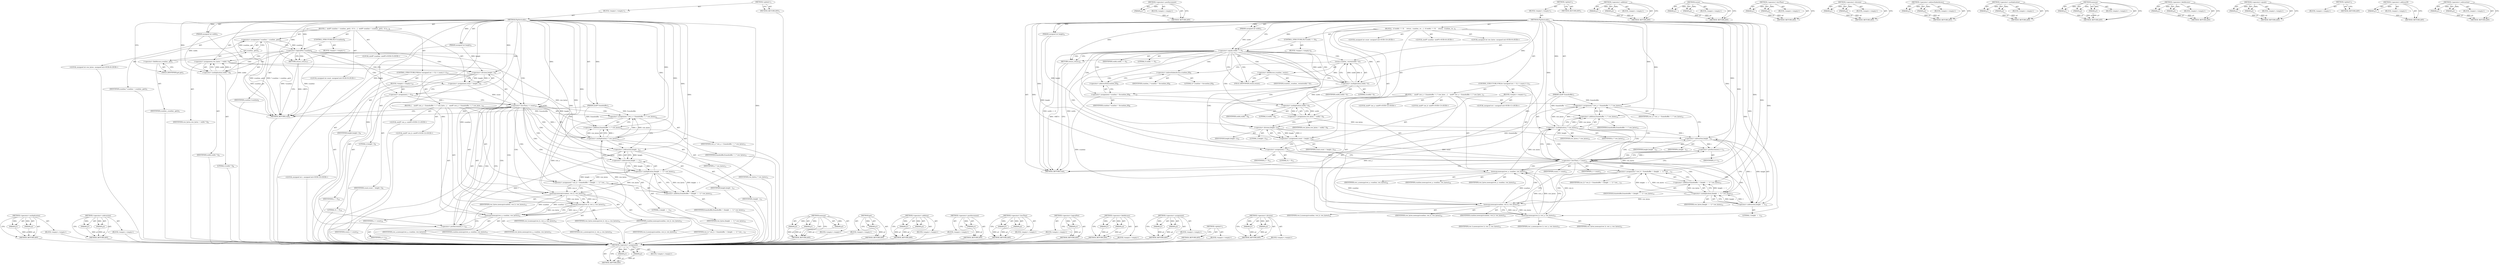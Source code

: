 digraph "&lt;operator&gt;.subtraction" {
vulnerable_120 [label=<(METHOD,&lt;operator&gt;.multiplication)>];
vulnerable_121 [label=<(PARAM,p1)>];
vulnerable_122 [label=<(PARAM,p2)>];
vulnerable_123 [label=<(BLOCK,&lt;empty&gt;,&lt;empty&gt;)>];
vulnerable_124 [label=<(METHOD_RETURN,ANY)>];
vulnerable_144 [label=<(METHOD,&lt;operator&gt;.subtraction)>];
vulnerable_145 [label=<(PARAM,p1)>];
vulnerable_146 [label=<(PARAM,p2)>];
vulnerable_147 [label=<(BLOCK,&lt;empty&gt;,&lt;empty&gt;)>];
vulnerable_148 [label=<(METHOD_RETURN,ANY)>];
vulnerable_6 [label=<(METHOD,&lt;global&gt;)<SUB>1</SUB>>];
vulnerable_7 [label=<(BLOCK,&lt;empty&gt;,&lt;empty&gt;)<SUB>1</SUB>>];
vulnerable_8 [label=<(METHOD,FlipVertically)<SUB>1</SUB>>];
vulnerable_9 [label=<(PARAM,uint8* framebuffer)<SUB>2</SUB>>];
vulnerable_10 [label=<(PARAM,unsigned int width)<SUB>3</SUB>>];
vulnerable_11 [label=<(PARAM,unsigned int height)<SUB>4</SUB>>];
vulnerable_12 [label=<(BLOCK,{
  uint8* scanline = scanline_.get();
  if (!s...,{
  uint8* scanline = scanline_.get();
  if (!s...)<SUB>4</SUB>>];
vulnerable_13 [label="<(LOCAL,uint8* scanline: uint8*)<SUB>5</SUB>>"];
vulnerable_14 [label=<(&lt;operator&gt;.assignment,* scanline = scanline_.get())<SUB>5</SUB>>];
vulnerable_15 [label=<(IDENTIFIER,scanline,* scanline = scanline_.get())<SUB>5</SUB>>];
vulnerable_16 [label=<(get,scanline_.get())<SUB>5</SUB>>];
vulnerable_17 [label=<(&lt;operator&gt;.fieldAccess,scanline_.get)<SUB>5</SUB>>];
vulnerable_18 [label=<(IDENTIFIER,scanline_,scanline_.get())<SUB>5</SUB>>];
vulnerable_19 [label=<(FIELD_IDENTIFIER,get,get)<SUB>5</SUB>>];
vulnerable_20 [label=<(CONTROL_STRUCTURE,IF,if (!scanline))<SUB>6</SUB>>];
vulnerable_21 [label=<(&lt;operator&gt;.logicalNot,!scanline)<SUB>6</SUB>>];
vulnerable_22 [label=<(IDENTIFIER,scanline,!scanline)<SUB>6</SUB>>];
vulnerable_23 [label=<(BLOCK,&lt;empty&gt;,&lt;empty&gt;)<SUB>7</SUB>>];
vulnerable_24 [label=<(RETURN,return;,return;)<SUB>7</SUB>>];
vulnerable_25 [label="<(LOCAL,unsigned int row_bytes: unsigned int)<SUB>8</SUB>>"];
vulnerable_26 [label=<(&lt;operator&gt;.assignment,row_bytes = width * 4)<SUB>8</SUB>>];
vulnerable_27 [label=<(IDENTIFIER,row_bytes,row_bytes = width * 4)<SUB>8</SUB>>];
vulnerable_28 [label=<(&lt;operator&gt;.multiplication,width * 4)<SUB>8</SUB>>];
vulnerable_29 [label=<(IDENTIFIER,width,width * 4)<SUB>8</SUB>>];
vulnerable_30 [label=<(LITERAL,4,width * 4)<SUB>8</SUB>>];
vulnerable_31 [label="<(LOCAL,unsigned int count: unsigned int)<SUB>9</SUB>>"];
vulnerable_32 [label=<(&lt;operator&gt;.assignment,count = height / 2)<SUB>9</SUB>>];
vulnerable_33 [label=<(IDENTIFIER,count,count = height / 2)<SUB>9</SUB>>];
vulnerable_34 [label=<(&lt;operator&gt;.division,height / 2)<SUB>9</SUB>>];
vulnerable_35 [label=<(IDENTIFIER,height,height / 2)<SUB>9</SUB>>];
vulnerable_36 [label=<(LITERAL,2,height / 2)<SUB>9</SUB>>];
vulnerable_37 [label=<(CONTROL_STRUCTURE,FOR,for (unsigned int i = 0;i &lt; count;i++))<SUB>10</SUB>>];
vulnerable_38 [label=<(BLOCK,&lt;empty&gt;,&lt;empty&gt;)<SUB>10</SUB>>];
vulnerable_39 [label="<(LOCAL,unsigned int i: unsigned int)<SUB>10</SUB>>"];
vulnerable_40 [label=<(&lt;operator&gt;.assignment,i = 0)<SUB>10</SUB>>];
vulnerable_41 [label=<(IDENTIFIER,i,i = 0)<SUB>10</SUB>>];
vulnerable_42 [label=<(LITERAL,0,i = 0)<SUB>10</SUB>>];
vulnerable_43 [label=<(&lt;operator&gt;.lessThan,i &lt; count)<SUB>10</SUB>>];
vulnerable_44 [label=<(IDENTIFIER,i,i &lt; count)<SUB>10</SUB>>];
vulnerable_45 [label=<(IDENTIFIER,count,i &lt; count)<SUB>10</SUB>>];
vulnerable_46 [label=<(&lt;operator&gt;.postIncrement,i++)<SUB>10</SUB>>];
vulnerable_47 [label=<(IDENTIFIER,i,i++)<SUB>10</SUB>>];
vulnerable_48 [label=<(BLOCK,{
    uint8* row_a = framebuffer + i * row_byte...,{
    uint8* row_a = framebuffer + i * row_byte...)<SUB>10</SUB>>];
vulnerable_49 [label="<(LOCAL,uint8* row_a: uint8*)<SUB>11</SUB>>"];
vulnerable_50 [label=<(&lt;operator&gt;.assignment,* row_a = framebuffer + i * row_bytes)<SUB>11</SUB>>];
vulnerable_51 [label=<(IDENTIFIER,row_a,* row_a = framebuffer + i * row_bytes)<SUB>11</SUB>>];
vulnerable_52 [label=<(&lt;operator&gt;.addition,framebuffer + i * row_bytes)<SUB>11</SUB>>];
vulnerable_53 [label=<(IDENTIFIER,framebuffer,framebuffer + i * row_bytes)<SUB>11</SUB>>];
vulnerable_54 [label=<(&lt;operator&gt;.multiplication,i * row_bytes)<SUB>11</SUB>>];
vulnerable_55 [label=<(IDENTIFIER,i,i * row_bytes)<SUB>11</SUB>>];
vulnerable_56 [label=<(IDENTIFIER,row_bytes,i * row_bytes)<SUB>11</SUB>>];
vulnerable_57 [label="<(LOCAL,uint8* row_b: uint8*)<SUB>12</SUB>>"];
vulnerable_58 [label=<(&lt;operator&gt;.assignment,* row_b = framebuffer + (height - i - 1) * row_...)<SUB>12</SUB>>];
vulnerable_59 [label=<(IDENTIFIER,row_b,* row_b = framebuffer + (height - i - 1) * row_...)<SUB>12</SUB>>];
vulnerable_60 [label=<(&lt;operator&gt;.addition,framebuffer + (height - i - 1) * row_bytes)<SUB>12</SUB>>];
vulnerable_61 [label=<(IDENTIFIER,framebuffer,framebuffer + (height - i - 1) * row_bytes)<SUB>12</SUB>>];
vulnerable_62 [label=<(&lt;operator&gt;.multiplication,(height - i - 1) * row_bytes)<SUB>12</SUB>>];
vulnerable_63 [label=<(&lt;operator&gt;.subtraction,height - i - 1)<SUB>12</SUB>>];
vulnerable_64 [label=<(&lt;operator&gt;.subtraction,height - i)<SUB>12</SUB>>];
vulnerable_65 [label=<(IDENTIFIER,height,height - i)<SUB>12</SUB>>];
vulnerable_66 [label=<(IDENTIFIER,i,height - i)<SUB>12</SUB>>];
vulnerable_67 [label=<(LITERAL,1,height - i - 1)<SUB>12</SUB>>];
vulnerable_68 [label=<(IDENTIFIER,row_bytes,(height - i - 1) * row_bytes)<SUB>12</SUB>>];
vulnerable_69 [label=<(memcpy,memcpy(scanline, row_b, row_bytes))<SUB>13</SUB>>];
vulnerable_70 [label=<(IDENTIFIER,scanline,memcpy(scanline, row_b, row_bytes))<SUB>13</SUB>>];
vulnerable_71 [label=<(IDENTIFIER,row_b,memcpy(scanline, row_b, row_bytes))<SUB>13</SUB>>];
vulnerable_72 [label=<(IDENTIFIER,row_bytes,memcpy(scanline, row_b, row_bytes))<SUB>13</SUB>>];
vulnerable_73 [label=<(memcpy,memcpy(row_b, row_a, row_bytes))<SUB>14</SUB>>];
vulnerable_74 [label=<(IDENTIFIER,row_b,memcpy(row_b, row_a, row_bytes))<SUB>14</SUB>>];
vulnerable_75 [label=<(IDENTIFIER,row_a,memcpy(row_b, row_a, row_bytes))<SUB>14</SUB>>];
vulnerable_76 [label=<(IDENTIFIER,row_bytes,memcpy(row_b, row_a, row_bytes))<SUB>14</SUB>>];
vulnerable_77 [label=<(memcpy,memcpy(row_a, scanline, row_bytes))<SUB>15</SUB>>];
vulnerable_78 [label=<(IDENTIFIER,row_a,memcpy(row_a, scanline, row_bytes))<SUB>15</SUB>>];
vulnerable_79 [label=<(IDENTIFIER,scanline,memcpy(row_a, scanline, row_bytes))<SUB>15</SUB>>];
vulnerable_80 [label=<(IDENTIFIER,row_bytes,memcpy(row_a, scanline, row_bytes))<SUB>15</SUB>>];
vulnerable_81 [label=<(METHOD_RETURN,void)<SUB>1</SUB>>];
vulnerable_83 [label=<(METHOD_RETURN,ANY)<SUB>1</SUB>>];
vulnerable_149 [label=<(METHOD,memcpy)>];
vulnerable_150 [label=<(PARAM,p1)>];
vulnerable_151 [label=<(PARAM,p2)>];
vulnerable_152 [label=<(PARAM,p3)>];
vulnerable_153 [label=<(BLOCK,&lt;empty&gt;,&lt;empty&gt;)>];
vulnerable_154 [label=<(METHOD_RETURN,ANY)>];
vulnerable_107 [label=<(METHOD,get)>];
vulnerable_108 [label=<(PARAM,p1)>];
vulnerable_109 [label=<(BLOCK,&lt;empty&gt;,&lt;empty&gt;)>];
vulnerable_110 [label=<(METHOD_RETURN,ANY)>];
vulnerable_139 [label=<(METHOD,&lt;operator&gt;.addition)>];
vulnerable_140 [label=<(PARAM,p1)>];
vulnerable_141 [label=<(PARAM,p2)>];
vulnerable_142 [label=<(BLOCK,&lt;empty&gt;,&lt;empty&gt;)>];
vulnerable_143 [label=<(METHOD_RETURN,ANY)>];
vulnerable_135 [label=<(METHOD,&lt;operator&gt;.postIncrement)>];
vulnerable_136 [label=<(PARAM,p1)>];
vulnerable_137 [label=<(BLOCK,&lt;empty&gt;,&lt;empty&gt;)>];
vulnerable_138 [label=<(METHOD_RETURN,ANY)>];
vulnerable_130 [label=<(METHOD,&lt;operator&gt;.lessThan)>];
vulnerable_131 [label=<(PARAM,p1)>];
vulnerable_132 [label=<(PARAM,p2)>];
vulnerable_133 [label=<(BLOCK,&lt;empty&gt;,&lt;empty&gt;)>];
vulnerable_134 [label=<(METHOD_RETURN,ANY)>];
vulnerable_116 [label=<(METHOD,&lt;operator&gt;.logicalNot)>];
vulnerable_117 [label=<(PARAM,p1)>];
vulnerable_118 [label=<(BLOCK,&lt;empty&gt;,&lt;empty&gt;)>];
vulnerable_119 [label=<(METHOD_RETURN,ANY)>];
vulnerable_111 [label=<(METHOD,&lt;operator&gt;.fieldAccess)>];
vulnerable_112 [label=<(PARAM,p1)>];
vulnerable_113 [label=<(PARAM,p2)>];
vulnerable_114 [label=<(BLOCK,&lt;empty&gt;,&lt;empty&gt;)>];
vulnerable_115 [label=<(METHOD_RETURN,ANY)>];
vulnerable_102 [label=<(METHOD,&lt;operator&gt;.assignment)>];
vulnerable_103 [label=<(PARAM,p1)>];
vulnerable_104 [label=<(PARAM,p2)>];
vulnerable_105 [label=<(BLOCK,&lt;empty&gt;,&lt;empty&gt;)>];
vulnerable_106 [label=<(METHOD_RETURN,ANY)>];
vulnerable_96 [label=<(METHOD,&lt;global&gt;)<SUB>1</SUB>>];
vulnerable_97 [label=<(BLOCK,&lt;empty&gt;,&lt;empty&gt;)>];
vulnerable_98 [label=<(METHOD_RETURN,ANY)>];
vulnerable_125 [label=<(METHOD,&lt;operator&gt;.division)>];
vulnerable_126 [label=<(PARAM,p1)>];
vulnerable_127 [label=<(PARAM,p2)>];
vulnerable_128 [label=<(BLOCK,&lt;empty&gt;,&lt;empty&gt;)>];
vulnerable_129 [label=<(METHOD_RETURN,ANY)>];
fixed_130 [label=<(METHOD,&lt;operator&gt;.assignment)>];
fixed_131 [label=<(PARAM,p1)>];
fixed_132 [label=<(PARAM,p2)>];
fixed_133 [label=<(BLOCK,&lt;empty&gt;,&lt;empty&gt;)>];
fixed_134 [label=<(METHOD_RETURN,ANY)>];
fixed_154 [label=<(METHOD,&lt;operator&gt;.postIncrement)>];
fixed_155 [label=<(PARAM,p1)>];
fixed_156 [label=<(BLOCK,&lt;empty&gt;,&lt;empty&gt;)>];
fixed_157 [label=<(METHOD_RETURN,ANY)>];
fixed_6 [label=<(METHOD,&lt;global&gt;)<SUB>1</SUB>>];
fixed_7 [label=<(BLOCK,&lt;empty&gt;,&lt;empty&gt;)<SUB>1</SUB>>];
fixed_8 [label=<(METHOD,FlipVertically)<SUB>1</SUB>>];
fixed_9 [label=<(PARAM,uint8* framebuffer)<SUB>2</SUB>>];
fixed_10 [label=<(PARAM,unsigned int width)<SUB>3</SUB>>];
fixed_11 [label=<(PARAM,unsigned int height)<SUB>4</SUB>>];
fixed_12 [label=<(BLOCK,{
  if (width == 0)
     return;
  scanline_.re...,{
  if (width == 0)
     return;
  scanline_.re...)<SUB>4</SUB>>];
fixed_13 [label=<(CONTROL_STRUCTURE,IF,if (width == 0))<SUB>5</SUB>>];
fixed_14 [label=<(&lt;operator&gt;.equals,width == 0)<SUB>5</SUB>>];
fixed_15 [label=<(IDENTIFIER,width,width == 0)<SUB>5</SUB>>];
fixed_16 [label=<(LITERAL,0,width == 0)<SUB>5</SUB>>];
fixed_17 [label=<(BLOCK,&lt;empty&gt;,&lt;empty&gt;)<SUB>6</SUB>>];
fixed_18 [label=<(RETURN,return;,return;)<SUB>6</SUB>>];
fixed_19 [label=<(resize,scanline_.resize(width * 4))<SUB>7</SUB>>];
fixed_20 [label=<(&lt;operator&gt;.fieldAccess,scanline_.resize)<SUB>7</SUB>>];
fixed_21 [label=<(IDENTIFIER,scanline_,scanline_.resize(width * 4))<SUB>7</SUB>>];
fixed_22 [label=<(FIELD_IDENTIFIER,resize,resize)<SUB>7</SUB>>];
fixed_23 [label=<(&lt;operator&gt;.multiplication,width * 4)<SUB>7</SUB>>];
fixed_24 [label=<(IDENTIFIER,width,width * 4)<SUB>7</SUB>>];
fixed_25 [label=<(LITERAL,4,width * 4)<SUB>7</SUB>>];
fixed_26 [label="<(LOCAL,uint8* scanline: uint8*)<SUB>8</SUB>>"];
fixed_27 [label=<(&lt;operator&gt;.assignment,* scanline = &amp;scanline_[0])<SUB>8</SUB>>];
fixed_28 [label=<(IDENTIFIER,scanline,* scanline = &amp;scanline_[0])<SUB>8</SUB>>];
fixed_29 [label=<(&lt;operator&gt;.addressOf,&amp;scanline_[0])<SUB>8</SUB>>];
fixed_30 [label=<(&lt;operator&gt;.indirectIndexAccess,scanline_[0])<SUB>8</SUB>>];
fixed_31 [label=<(IDENTIFIER,scanline_,* scanline = &amp;scanline_[0])<SUB>8</SUB>>];
fixed_32 [label=<(LITERAL,0,* scanline = &amp;scanline_[0])<SUB>8</SUB>>];
fixed_33 [label="<(LOCAL,unsigned int row_bytes: unsigned int)<SUB>9</SUB>>"];
fixed_34 [label=<(&lt;operator&gt;.assignment,row_bytes = width * 4)<SUB>9</SUB>>];
fixed_35 [label=<(IDENTIFIER,row_bytes,row_bytes = width * 4)<SUB>9</SUB>>];
fixed_36 [label=<(&lt;operator&gt;.multiplication,width * 4)<SUB>9</SUB>>];
fixed_37 [label=<(IDENTIFIER,width,width * 4)<SUB>9</SUB>>];
fixed_38 [label=<(LITERAL,4,width * 4)<SUB>9</SUB>>];
fixed_39 [label="<(LOCAL,unsigned int count: unsigned int)<SUB>10</SUB>>"];
fixed_40 [label=<(&lt;operator&gt;.assignment,count = height / 2)<SUB>10</SUB>>];
fixed_41 [label=<(IDENTIFIER,count,count = height / 2)<SUB>10</SUB>>];
fixed_42 [label=<(&lt;operator&gt;.division,height / 2)<SUB>10</SUB>>];
fixed_43 [label=<(IDENTIFIER,height,height / 2)<SUB>10</SUB>>];
fixed_44 [label=<(LITERAL,2,height / 2)<SUB>10</SUB>>];
fixed_45 [label=<(CONTROL_STRUCTURE,FOR,for (unsigned int i = 0;i &lt; count;i++))<SUB>11</SUB>>];
fixed_46 [label=<(BLOCK,&lt;empty&gt;,&lt;empty&gt;)<SUB>11</SUB>>];
fixed_47 [label="<(LOCAL,unsigned int i: unsigned int)<SUB>11</SUB>>"];
fixed_48 [label=<(&lt;operator&gt;.assignment,i = 0)<SUB>11</SUB>>];
fixed_49 [label=<(IDENTIFIER,i,i = 0)<SUB>11</SUB>>];
fixed_50 [label=<(LITERAL,0,i = 0)<SUB>11</SUB>>];
fixed_51 [label=<(&lt;operator&gt;.lessThan,i &lt; count)<SUB>11</SUB>>];
fixed_52 [label=<(IDENTIFIER,i,i &lt; count)<SUB>11</SUB>>];
fixed_53 [label=<(IDENTIFIER,count,i &lt; count)<SUB>11</SUB>>];
fixed_54 [label=<(&lt;operator&gt;.postIncrement,i++)<SUB>11</SUB>>];
fixed_55 [label=<(IDENTIFIER,i,i++)<SUB>11</SUB>>];
fixed_56 [label=<(BLOCK,{
    uint8* row_a = framebuffer + i * row_byte...,{
    uint8* row_a = framebuffer + i * row_byte...)<SUB>11</SUB>>];
fixed_57 [label="<(LOCAL,uint8* row_a: uint8*)<SUB>12</SUB>>"];
fixed_58 [label=<(&lt;operator&gt;.assignment,* row_a = framebuffer + i * row_bytes)<SUB>12</SUB>>];
fixed_59 [label=<(IDENTIFIER,row_a,* row_a = framebuffer + i * row_bytes)<SUB>12</SUB>>];
fixed_60 [label=<(&lt;operator&gt;.addition,framebuffer + i * row_bytes)<SUB>12</SUB>>];
fixed_61 [label=<(IDENTIFIER,framebuffer,framebuffer + i * row_bytes)<SUB>12</SUB>>];
fixed_62 [label=<(&lt;operator&gt;.multiplication,i * row_bytes)<SUB>12</SUB>>];
fixed_63 [label=<(IDENTIFIER,i,i * row_bytes)<SUB>12</SUB>>];
fixed_64 [label=<(IDENTIFIER,row_bytes,i * row_bytes)<SUB>12</SUB>>];
fixed_65 [label="<(LOCAL,uint8* row_b: uint8*)<SUB>13</SUB>>"];
fixed_66 [label=<(&lt;operator&gt;.assignment,* row_b = framebuffer + (height - i - 1) * row_...)<SUB>13</SUB>>];
fixed_67 [label=<(IDENTIFIER,row_b,* row_b = framebuffer + (height - i - 1) * row_...)<SUB>13</SUB>>];
fixed_68 [label=<(&lt;operator&gt;.addition,framebuffer + (height - i - 1) * row_bytes)<SUB>13</SUB>>];
fixed_69 [label=<(IDENTIFIER,framebuffer,framebuffer + (height - i - 1) * row_bytes)<SUB>13</SUB>>];
fixed_70 [label=<(&lt;operator&gt;.multiplication,(height - i - 1) * row_bytes)<SUB>13</SUB>>];
fixed_71 [label=<(&lt;operator&gt;.subtraction,height - i - 1)<SUB>13</SUB>>];
fixed_72 [label=<(&lt;operator&gt;.subtraction,height - i)<SUB>13</SUB>>];
fixed_73 [label=<(IDENTIFIER,height,height - i)<SUB>13</SUB>>];
fixed_74 [label=<(IDENTIFIER,i,height - i)<SUB>13</SUB>>];
fixed_75 [label=<(LITERAL,1,height - i - 1)<SUB>13</SUB>>];
fixed_76 [label=<(IDENTIFIER,row_bytes,(height - i - 1) * row_bytes)<SUB>13</SUB>>];
fixed_77 [label=<(memcpy,memcpy(scanline, row_b, row_bytes))<SUB>14</SUB>>];
fixed_78 [label=<(IDENTIFIER,scanline,memcpy(scanline, row_b, row_bytes))<SUB>14</SUB>>];
fixed_79 [label=<(IDENTIFIER,row_b,memcpy(scanline, row_b, row_bytes))<SUB>14</SUB>>];
fixed_80 [label=<(IDENTIFIER,row_bytes,memcpy(scanline, row_b, row_bytes))<SUB>14</SUB>>];
fixed_81 [label=<(memcpy,memcpy(row_b, row_a, row_bytes))<SUB>15</SUB>>];
fixed_82 [label=<(IDENTIFIER,row_b,memcpy(row_b, row_a, row_bytes))<SUB>15</SUB>>];
fixed_83 [label=<(IDENTIFIER,row_a,memcpy(row_b, row_a, row_bytes))<SUB>15</SUB>>];
fixed_84 [label=<(IDENTIFIER,row_bytes,memcpy(row_b, row_a, row_bytes))<SUB>15</SUB>>];
fixed_85 [label=<(memcpy,memcpy(row_a, scanline, row_bytes))<SUB>16</SUB>>];
fixed_86 [label=<(IDENTIFIER,row_a,memcpy(row_a, scanline, row_bytes))<SUB>16</SUB>>];
fixed_87 [label=<(IDENTIFIER,scanline,memcpy(row_a, scanline, row_bytes))<SUB>16</SUB>>];
fixed_88 [label=<(IDENTIFIER,row_bytes,memcpy(row_a, scanline, row_bytes))<SUB>16</SUB>>];
fixed_89 [label=<(METHOD_RETURN,void)<SUB>1</SUB>>];
fixed_91 [label=<(METHOD_RETURN,ANY)<SUB>1</SUB>>];
fixed_158 [label=<(METHOD,&lt;operator&gt;.addition)>];
fixed_159 [label=<(PARAM,p1)>];
fixed_160 [label=<(PARAM,p2)>];
fixed_161 [label=<(BLOCK,&lt;empty&gt;,&lt;empty&gt;)>];
fixed_162 [label=<(METHOD_RETURN,ANY)>];
fixed_115 [label=<(METHOD,resize)>];
fixed_116 [label=<(PARAM,p1)>];
fixed_117 [label=<(PARAM,p2)>];
fixed_118 [label=<(BLOCK,&lt;empty&gt;,&lt;empty&gt;)>];
fixed_119 [label=<(METHOD_RETURN,ANY)>];
fixed_149 [label=<(METHOD,&lt;operator&gt;.lessThan)>];
fixed_150 [label=<(PARAM,p1)>];
fixed_151 [label=<(PARAM,p2)>];
fixed_152 [label=<(BLOCK,&lt;empty&gt;,&lt;empty&gt;)>];
fixed_153 [label=<(METHOD_RETURN,ANY)>];
fixed_144 [label=<(METHOD,&lt;operator&gt;.division)>];
fixed_145 [label=<(PARAM,p1)>];
fixed_146 [label=<(PARAM,p2)>];
fixed_147 [label=<(BLOCK,&lt;empty&gt;,&lt;empty&gt;)>];
fixed_148 [label=<(METHOD_RETURN,ANY)>];
fixed_139 [label=<(METHOD,&lt;operator&gt;.indirectIndexAccess)>];
fixed_140 [label=<(PARAM,p1)>];
fixed_141 [label=<(PARAM,p2)>];
fixed_142 [label=<(BLOCK,&lt;empty&gt;,&lt;empty&gt;)>];
fixed_143 [label=<(METHOD_RETURN,ANY)>];
fixed_125 [label=<(METHOD,&lt;operator&gt;.multiplication)>];
fixed_126 [label=<(PARAM,p1)>];
fixed_127 [label=<(PARAM,p2)>];
fixed_128 [label=<(BLOCK,&lt;empty&gt;,&lt;empty&gt;)>];
fixed_129 [label=<(METHOD_RETURN,ANY)>];
fixed_168 [label=<(METHOD,memcpy)>];
fixed_169 [label=<(PARAM,p1)>];
fixed_170 [label=<(PARAM,p2)>];
fixed_171 [label=<(PARAM,p3)>];
fixed_172 [label=<(BLOCK,&lt;empty&gt;,&lt;empty&gt;)>];
fixed_173 [label=<(METHOD_RETURN,ANY)>];
fixed_120 [label=<(METHOD,&lt;operator&gt;.fieldAccess)>];
fixed_121 [label=<(PARAM,p1)>];
fixed_122 [label=<(PARAM,p2)>];
fixed_123 [label=<(BLOCK,&lt;empty&gt;,&lt;empty&gt;)>];
fixed_124 [label=<(METHOD_RETURN,ANY)>];
fixed_110 [label=<(METHOD,&lt;operator&gt;.equals)>];
fixed_111 [label=<(PARAM,p1)>];
fixed_112 [label=<(PARAM,p2)>];
fixed_113 [label=<(BLOCK,&lt;empty&gt;,&lt;empty&gt;)>];
fixed_114 [label=<(METHOD_RETURN,ANY)>];
fixed_104 [label=<(METHOD,&lt;global&gt;)<SUB>1</SUB>>];
fixed_105 [label=<(BLOCK,&lt;empty&gt;,&lt;empty&gt;)>];
fixed_106 [label=<(METHOD_RETURN,ANY)>];
fixed_135 [label=<(METHOD,&lt;operator&gt;.addressOf)>];
fixed_136 [label=<(PARAM,p1)>];
fixed_137 [label=<(BLOCK,&lt;empty&gt;,&lt;empty&gt;)>];
fixed_138 [label=<(METHOD_RETURN,ANY)>];
fixed_163 [label=<(METHOD,&lt;operator&gt;.subtraction)>];
fixed_164 [label=<(PARAM,p1)>];
fixed_165 [label=<(PARAM,p2)>];
fixed_166 [label=<(BLOCK,&lt;empty&gt;,&lt;empty&gt;)>];
fixed_167 [label=<(METHOD_RETURN,ANY)>];
vulnerable_120 -> vulnerable_121  [key=0, label="AST: "];
vulnerable_120 -> vulnerable_121  [key=1, label="DDG: "];
vulnerable_120 -> vulnerable_123  [key=0, label="AST: "];
vulnerable_120 -> vulnerable_122  [key=0, label="AST: "];
vulnerable_120 -> vulnerable_122  [key=1, label="DDG: "];
vulnerable_120 -> vulnerable_124  [key=0, label="AST: "];
vulnerable_120 -> vulnerable_124  [key=1, label="CFG: "];
vulnerable_121 -> vulnerable_124  [key=0, label="DDG: p1"];
vulnerable_122 -> vulnerable_124  [key=0, label="DDG: p2"];
vulnerable_123 -> fixed_130  [key=0];
vulnerable_124 -> fixed_130  [key=0];
vulnerable_144 -> vulnerable_145  [key=0, label="AST: "];
vulnerable_144 -> vulnerable_145  [key=1, label="DDG: "];
vulnerable_144 -> vulnerable_147  [key=0, label="AST: "];
vulnerable_144 -> vulnerable_146  [key=0, label="AST: "];
vulnerable_144 -> vulnerable_146  [key=1, label="DDG: "];
vulnerable_144 -> vulnerable_148  [key=0, label="AST: "];
vulnerable_144 -> vulnerable_148  [key=1, label="CFG: "];
vulnerable_145 -> vulnerable_148  [key=0, label="DDG: p1"];
vulnerable_146 -> vulnerable_148  [key=0, label="DDG: p2"];
vulnerable_147 -> fixed_130  [key=0];
vulnerable_148 -> fixed_130  [key=0];
vulnerable_6 -> vulnerable_7  [key=0, label="AST: "];
vulnerable_6 -> vulnerable_83  [key=0, label="AST: "];
vulnerable_6 -> vulnerable_83  [key=1, label="CFG: "];
vulnerable_7 -> vulnerable_8  [key=0, label="AST: "];
vulnerable_8 -> vulnerable_9  [key=0, label="AST: "];
vulnerable_8 -> vulnerable_9  [key=1, label="DDG: "];
vulnerable_8 -> vulnerable_10  [key=0, label="AST: "];
vulnerable_8 -> vulnerable_10  [key=1, label="DDG: "];
vulnerable_8 -> vulnerable_11  [key=0, label="AST: "];
vulnerable_8 -> vulnerable_11  [key=1, label="DDG: "];
vulnerable_8 -> vulnerable_12  [key=0, label="AST: "];
vulnerable_8 -> vulnerable_81  [key=0, label="AST: "];
vulnerable_8 -> vulnerable_19  [key=0, label="CFG: "];
vulnerable_8 -> vulnerable_21  [key=0, label="DDG: "];
vulnerable_8 -> vulnerable_24  [key=0, label="DDG: "];
vulnerable_8 -> vulnerable_28  [key=0, label="DDG: "];
vulnerable_8 -> vulnerable_34  [key=0, label="DDG: "];
vulnerable_8 -> vulnerable_40  [key=0, label="DDG: "];
vulnerable_8 -> vulnerable_43  [key=0, label="DDG: "];
vulnerable_8 -> vulnerable_46  [key=0, label="DDG: "];
vulnerable_8 -> vulnerable_50  [key=0, label="DDG: "];
vulnerable_8 -> vulnerable_58  [key=0, label="DDG: "];
vulnerable_8 -> vulnerable_69  [key=0, label="DDG: "];
vulnerable_8 -> vulnerable_73  [key=0, label="DDG: "];
vulnerable_8 -> vulnerable_77  [key=0, label="DDG: "];
vulnerable_8 -> vulnerable_52  [key=0, label="DDG: "];
vulnerable_8 -> vulnerable_60  [key=0, label="DDG: "];
vulnerable_8 -> vulnerable_54  [key=0, label="DDG: "];
vulnerable_8 -> vulnerable_62  [key=0, label="DDG: "];
vulnerable_8 -> vulnerable_63  [key=0, label="DDG: "];
vulnerable_8 -> vulnerable_64  [key=0, label="DDG: "];
vulnerable_9 -> vulnerable_81  [key=0, label="DDG: framebuffer"];
vulnerable_9 -> vulnerable_50  [key=0, label="DDG: framebuffer"];
vulnerable_9 -> vulnerable_52  [key=0, label="DDG: framebuffer"];
vulnerable_10 -> vulnerable_81  [key=0, label="DDG: width"];
vulnerable_10 -> vulnerable_28  [key=0, label="DDG: width"];
vulnerable_11 -> vulnerable_81  [key=0, label="DDG: height"];
vulnerable_11 -> vulnerable_34  [key=0, label="DDG: height"];
vulnerable_12 -> vulnerable_13  [key=0, label="AST: "];
vulnerable_12 -> vulnerable_14  [key=0, label="AST: "];
vulnerable_12 -> vulnerable_20  [key=0, label="AST: "];
vulnerable_12 -> vulnerable_25  [key=0, label="AST: "];
vulnerable_12 -> vulnerable_26  [key=0, label="AST: "];
vulnerable_12 -> vulnerable_31  [key=0, label="AST: "];
vulnerable_12 -> vulnerable_32  [key=0, label="AST: "];
vulnerable_12 -> vulnerable_37  [key=0, label="AST: "];
vulnerable_13 -> fixed_130  [key=0];
vulnerable_14 -> vulnerable_15  [key=0, label="AST: "];
vulnerable_14 -> vulnerable_16  [key=0, label="AST: "];
vulnerable_14 -> vulnerable_21  [key=0, label="CFG: "];
vulnerable_14 -> vulnerable_21  [key=1, label="DDG: scanline"];
vulnerable_14 -> vulnerable_81  [key=0, label="DDG: scanline_.get()"];
vulnerable_14 -> vulnerable_81  [key=1, label="DDG: * scanline = scanline_.get()"];
vulnerable_15 -> fixed_130  [key=0];
vulnerable_16 -> vulnerable_17  [key=0, label="AST: "];
vulnerable_16 -> vulnerable_14  [key=0, label="CFG: "];
vulnerable_16 -> vulnerable_14  [key=1, label="DDG: scanline_.get"];
vulnerable_16 -> vulnerable_81  [key=0, label="DDG: scanline_.get"];
vulnerable_17 -> vulnerable_18  [key=0, label="AST: "];
vulnerable_17 -> vulnerable_19  [key=0, label="AST: "];
vulnerable_17 -> vulnerable_16  [key=0, label="CFG: "];
vulnerable_18 -> fixed_130  [key=0];
vulnerable_19 -> vulnerable_17  [key=0, label="CFG: "];
vulnerable_20 -> vulnerable_21  [key=0, label="AST: "];
vulnerable_20 -> vulnerable_23  [key=0, label="AST: "];
vulnerable_21 -> vulnerable_22  [key=0, label="AST: "];
vulnerable_21 -> vulnerable_24  [key=0, label="CFG: "];
vulnerable_21 -> vulnerable_24  [key=1, label="CDG: "];
vulnerable_21 -> vulnerable_28  [key=0, label="CFG: "];
vulnerable_21 -> vulnerable_28  [key=1, label="CDG: "];
vulnerable_21 -> vulnerable_81  [key=0, label="DDG: scanline"];
vulnerable_21 -> vulnerable_81  [key=1, label="DDG: !scanline"];
vulnerable_21 -> vulnerable_69  [key=0, label="DDG: scanline"];
vulnerable_21 -> vulnerable_34  [key=0, label="CDG: "];
vulnerable_21 -> vulnerable_32  [key=0, label="CDG: "];
vulnerable_21 -> vulnerable_26  [key=0, label="CDG: "];
vulnerable_21 -> vulnerable_40  [key=0, label="CDG: "];
vulnerable_21 -> vulnerable_43  [key=0, label="CDG: "];
vulnerable_22 -> fixed_130  [key=0];
vulnerable_23 -> vulnerable_24  [key=0, label="AST: "];
vulnerable_24 -> vulnerable_81  [key=0, label="CFG: "];
vulnerable_24 -> vulnerable_81  [key=1, label="DDG: &lt;RET&gt;"];
vulnerable_25 -> fixed_130  [key=0];
vulnerable_26 -> vulnerable_27  [key=0, label="AST: "];
vulnerable_26 -> vulnerable_28  [key=0, label="AST: "];
vulnerable_26 -> vulnerable_34  [key=0, label="CFG: "];
vulnerable_26 -> vulnerable_54  [key=0, label="DDG: row_bytes"];
vulnerable_27 -> fixed_130  [key=0];
vulnerable_28 -> vulnerable_29  [key=0, label="AST: "];
vulnerable_28 -> vulnerable_30  [key=0, label="AST: "];
vulnerable_28 -> vulnerable_26  [key=0, label="CFG: "];
vulnerable_28 -> vulnerable_26  [key=1, label="DDG: width"];
vulnerable_28 -> vulnerable_26  [key=2, label="DDG: 4"];
vulnerable_29 -> fixed_130  [key=0];
vulnerable_30 -> fixed_130  [key=0];
vulnerable_31 -> fixed_130  [key=0];
vulnerable_32 -> vulnerable_33  [key=0, label="AST: "];
vulnerable_32 -> vulnerable_34  [key=0, label="AST: "];
vulnerable_32 -> vulnerable_40  [key=0, label="CFG: "];
vulnerable_32 -> vulnerable_43  [key=0, label="DDG: count"];
vulnerable_33 -> fixed_130  [key=0];
vulnerable_34 -> vulnerable_35  [key=0, label="AST: "];
vulnerable_34 -> vulnerable_36  [key=0, label="AST: "];
vulnerable_34 -> vulnerable_32  [key=0, label="CFG: "];
vulnerable_34 -> vulnerable_32  [key=1, label="DDG: height"];
vulnerable_34 -> vulnerable_32  [key=2, label="DDG: 2"];
vulnerable_34 -> vulnerable_64  [key=0, label="DDG: height"];
vulnerable_35 -> fixed_130  [key=0];
vulnerable_36 -> fixed_130  [key=0];
vulnerable_37 -> vulnerable_38  [key=0, label="AST: "];
vulnerable_37 -> vulnerable_43  [key=0, label="AST: "];
vulnerable_37 -> vulnerable_46  [key=0, label="AST: "];
vulnerable_37 -> vulnerable_48  [key=0, label="AST: "];
vulnerable_38 -> vulnerable_39  [key=0, label="AST: "];
vulnerable_38 -> vulnerable_40  [key=0, label="AST: "];
vulnerable_39 -> fixed_130  [key=0];
vulnerable_40 -> vulnerable_41  [key=0, label="AST: "];
vulnerable_40 -> vulnerable_42  [key=0, label="AST: "];
vulnerable_40 -> vulnerable_43  [key=0, label="CFG: "];
vulnerable_40 -> vulnerable_43  [key=1, label="DDG: i"];
vulnerable_41 -> fixed_130  [key=0];
vulnerable_42 -> fixed_130  [key=0];
vulnerable_43 -> vulnerable_44  [key=0, label="AST: "];
vulnerable_43 -> vulnerable_45  [key=0, label="AST: "];
vulnerable_43 -> vulnerable_81  [key=0, label="CFG: "];
vulnerable_43 -> vulnerable_54  [key=0, label="CFG: "];
vulnerable_43 -> vulnerable_54  [key=1, label="DDG: i"];
vulnerable_43 -> vulnerable_54  [key=2, label="CDG: "];
vulnerable_43 -> vulnerable_60  [key=0, label="CDG: "];
vulnerable_43 -> vulnerable_73  [key=0, label="CDG: "];
vulnerable_43 -> vulnerable_77  [key=0, label="CDG: "];
vulnerable_43 -> vulnerable_64  [key=0, label="CDG: "];
vulnerable_43 -> vulnerable_52  [key=0, label="CDG: "];
vulnerable_43 -> vulnerable_46  [key=0, label="CDG: "];
vulnerable_43 -> vulnerable_69  [key=0, label="CDG: "];
vulnerable_43 -> vulnerable_50  [key=0, label="CDG: "];
vulnerable_43 -> vulnerable_43  [key=0, label="CDG: "];
vulnerable_43 -> vulnerable_58  [key=0, label="CDG: "];
vulnerable_43 -> vulnerable_63  [key=0, label="CDG: "];
vulnerable_43 -> vulnerable_62  [key=0, label="CDG: "];
vulnerable_44 -> fixed_130  [key=0];
vulnerable_45 -> fixed_130  [key=0];
vulnerable_46 -> vulnerable_47  [key=0, label="AST: "];
vulnerable_46 -> vulnerable_43  [key=0, label="CFG: "];
vulnerable_46 -> vulnerable_43  [key=1, label="DDG: i"];
vulnerable_47 -> fixed_130  [key=0];
vulnerable_48 -> vulnerable_49  [key=0, label="AST: "];
vulnerable_48 -> vulnerable_50  [key=0, label="AST: "];
vulnerable_48 -> vulnerable_57  [key=0, label="AST: "];
vulnerable_48 -> vulnerable_58  [key=0, label="AST: "];
vulnerable_48 -> vulnerable_69  [key=0, label="AST: "];
vulnerable_48 -> vulnerable_73  [key=0, label="AST: "];
vulnerable_48 -> vulnerable_77  [key=0, label="AST: "];
vulnerable_49 -> fixed_130  [key=0];
vulnerable_50 -> vulnerable_51  [key=0, label="AST: "];
vulnerable_50 -> vulnerable_52  [key=0, label="AST: "];
vulnerable_50 -> vulnerable_64  [key=0, label="CFG: "];
vulnerable_50 -> vulnerable_73  [key=0, label="DDG: row_a"];
vulnerable_51 -> fixed_130  [key=0];
vulnerable_52 -> vulnerable_53  [key=0, label="AST: "];
vulnerable_52 -> vulnerable_54  [key=0, label="AST: "];
vulnerable_52 -> vulnerable_50  [key=0, label="CFG: "];
vulnerable_53 -> fixed_130  [key=0];
vulnerable_54 -> vulnerable_55  [key=0, label="AST: "];
vulnerable_54 -> vulnerable_56  [key=0, label="AST: "];
vulnerable_54 -> vulnerable_52  [key=0, label="CFG: "];
vulnerable_54 -> vulnerable_52  [key=1, label="DDG: i"];
vulnerable_54 -> vulnerable_52  [key=2, label="DDG: row_bytes"];
vulnerable_54 -> vulnerable_50  [key=0, label="DDG: i"];
vulnerable_54 -> vulnerable_50  [key=1, label="DDG: row_bytes"];
vulnerable_54 -> vulnerable_62  [key=0, label="DDG: row_bytes"];
vulnerable_54 -> vulnerable_64  [key=0, label="DDG: i"];
vulnerable_55 -> fixed_130  [key=0];
vulnerable_56 -> fixed_130  [key=0];
vulnerable_57 -> fixed_130  [key=0];
vulnerable_58 -> vulnerable_59  [key=0, label="AST: "];
vulnerable_58 -> vulnerable_60  [key=0, label="AST: "];
vulnerable_58 -> vulnerable_69  [key=0, label="CFG: "];
vulnerable_58 -> vulnerable_69  [key=1, label="DDG: row_b"];
vulnerable_59 -> fixed_130  [key=0];
vulnerable_60 -> vulnerable_61  [key=0, label="AST: "];
vulnerable_60 -> vulnerable_62  [key=0, label="AST: "];
vulnerable_60 -> vulnerable_58  [key=0, label="CFG: "];
vulnerable_61 -> fixed_130  [key=0];
vulnerable_62 -> vulnerable_63  [key=0, label="AST: "];
vulnerable_62 -> vulnerable_68  [key=0, label="AST: "];
vulnerable_62 -> vulnerable_60  [key=0, label="CFG: "];
vulnerable_62 -> vulnerable_60  [key=1, label="DDG: height - i - 1"];
vulnerable_62 -> vulnerable_60  [key=2, label="DDG: row_bytes"];
vulnerable_62 -> vulnerable_58  [key=0, label="DDG: height - i - 1"];
vulnerable_62 -> vulnerable_58  [key=1, label="DDG: row_bytes"];
vulnerable_62 -> vulnerable_69  [key=0, label="DDG: row_bytes"];
vulnerable_63 -> vulnerable_64  [key=0, label="AST: "];
vulnerable_63 -> vulnerable_67  [key=0, label="AST: "];
vulnerable_63 -> vulnerable_62  [key=0, label="CFG: "];
vulnerable_63 -> vulnerable_62  [key=1, label="DDG: height - i"];
vulnerable_63 -> vulnerable_62  [key=2, label="DDG: 1"];
vulnerable_64 -> vulnerable_65  [key=0, label="AST: "];
vulnerable_64 -> vulnerable_66  [key=0, label="AST: "];
vulnerable_64 -> vulnerable_63  [key=0, label="CFG: "];
vulnerable_64 -> vulnerable_63  [key=1, label="DDG: height"];
vulnerable_64 -> vulnerable_63  [key=2, label="DDG: i"];
vulnerable_64 -> vulnerable_46  [key=0, label="DDG: i"];
vulnerable_65 -> fixed_130  [key=0];
vulnerable_66 -> fixed_130  [key=0];
vulnerable_67 -> fixed_130  [key=0];
vulnerable_68 -> fixed_130  [key=0];
vulnerable_69 -> vulnerable_70  [key=0, label="AST: "];
vulnerable_69 -> vulnerable_71  [key=0, label="AST: "];
vulnerable_69 -> vulnerable_72  [key=0, label="AST: "];
vulnerable_69 -> vulnerable_73  [key=0, label="CFG: "];
vulnerable_69 -> vulnerable_73  [key=1, label="DDG: row_b"];
vulnerable_69 -> vulnerable_73  [key=2, label="DDG: row_bytes"];
vulnerable_69 -> vulnerable_77  [key=0, label="DDG: scanline"];
vulnerable_70 -> fixed_130  [key=0];
vulnerable_71 -> fixed_130  [key=0];
vulnerable_72 -> fixed_130  [key=0];
vulnerable_73 -> vulnerable_74  [key=0, label="AST: "];
vulnerable_73 -> vulnerable_75  [key=0, label="AST: "];
vulnerable_73 -> vulnerable_76  [key=0, label="AST: "];
vulnerable_73 -> vulnerable_77  [key=0, label="CFG: "];
vulnerable_73 -> vulnerable_77  [key=1, label="DDG: row_a"];
vulnerable_73 -> vulnerable_77  [key=2, label="DDG: row_bytes"];
vulnerable_74 -> fixed_130  [key=0];
vulnerable_75 -> fixed_130  [key=0];
vulnerable_76 -> fixed_130  [key=0];
vulnerable_77 -> vulnerable_78  [key=0, label="AST: "];
vulnerable_77 -> vulnerable_79  [key=0, label="AST: "];
vulnerable_77 -> vulnerable_80  [key=0, label="AST: "];
vulnerable_77 -> vulnerable_46  [key=0, label="CFG: "];
vulnerable_77 -> vulnerable_69  [key=0, label="DDG: scanline"];
vulnerable_77 -> vulnerable_54  [key=0, label="DDG: row_bytes"];
vulnerable_78 -> fixed_130  [key=0];
vulnerable_79 -> fixed_130  [key=0];
vulnerable_80 -> fixed_130  [key=0];
vulnerable_81 -> fixed_130  [key=0];
vulnerable_83 -> fixed_130  [key=0];
vulnerable_149 -> vulnerable_150  [key=0, label="AST: "];
vulnerable_149 -> vulnerable_150  [key=1, label="DDG: "];
vulnerable_149 -> vulnerable_153  [key=0, label="AST: "];
vulnerable_149 -> vulnerable_151  [key=0, label="AST: "];
vulnerable_149 -> vulnerable_151  [key=1, label="DDG: "];
vulnerable_149 -> vulnerable_154  [key=0, label="AST: "];
vulnerable_149 -> vulnerable_154  [key=1, label="CFG: "];
vulnerable_149 -> vulnerable_152  [key=0, label="AST: "];
vulnerable_149 -> vulnerable_152  [key=1, label="DDG: "];
vulnerable_150 -> vulnerable_154  [key=0, label="DDG: p1"];
vulnerable_151 -> vulnerable_154  [key=0, label="DDG: p2"];
vulnerable_152 -> vulnerable_154  [key=0, label="DDG: p3"];
vulnerable_153 -> fixed_130  [key=0];
vulnerable_154 -> fixed_130  [key=0];
vulnerable_107 -> vulnerable_108  [key=0, label="AST: "];
vulnerable_107 -> vulnerable_108  [key=1, label="DDG: "];
vulnerable_107 -> vulnerable_109  [key=0, label="AST: "];
vulnerable_107 -> vulnerable_110  [key=0, label="AST: "];
vulnerable_107 -> vulnerable_110  [key=1, label="CFG: "];
vulnerable_108 -> vulnerable_110  [key=0, label="DDG: p1"];
vulnerable_109 -> fixed_130  [key=0];
vulnerable_110 -> fixed_130  [key=0];
vulnerable_139 -> vulnerable_140  [key=0, label="AST: "];
vulnerable_139 -> vulnerable_140  [key=1, label="DDG: "];
vulnerable_139 -> vulnerable_142  [key=0, label="AST: "];
vulnerable_139 -> vulnerable_141  [key=0, label="AST: "];
vulnerable_139 -> vulnerable_141  [key=1, label="DDG: "];
vulnerable_139 -> vulnerable_143  [key=0, label="AST: "];
vulnerable_139 -> vulnerable_143  [key=1, label="CFG: "];
vulnerable_140 -> vulnerable_143  [key=0, label="DDG: p1"];
vulnerable_141 -> vulnerable_143  [key=0, label="DDG: p2"];
vulnerable_142 -> fixed_130  [key=0];
vulnerable_143 -> fixed_130  [key=0];
vulnerable_135 -> vulnerable_136  [key=0, label="AST: "];
vulnerable_135 -> vulnerable_136  [key=1, label="DDG: "];
vulnerable_135 -> vulnerable_137  [key=0, label="AST: "];
vulnerable_135 -> vulnerable_138  [key=0, label="AST: "];
vulnerable_135 -> vulnerable_138  [key=1, label="CFG: "];
vulnerable_136 -> vulnerable_138  [key=0, label="DDG: p1"];
vulnerable_137 -> fixed_130  [key=0];
vulnerable_138 -> fixed_130  [key=0];
vulnerable_130 -> vulnerable_131  [key=0, label="AST: "];
vulnerable_130 -> vulnerable_131  [key=1, label="DDG: "];
vulnerable_130 -> vulnerable_133  [key=0, label="AST: "];
vulnerable_130 -> vulnerable_132  [key=0, label="AST: "];
vulnerable_130 -> vulnerable_132  [key=1, label="DDG: "];
vulnerable_130 -> vulnerable_134  [key=0, label="AST: "];
vulnerable_130 -> vulnerable_134  [key=1, label="CFG: "];
vulnerable_131 -> vulnerable_134  [key=0, label="DDG: p1"];
vulnerable_132 -> vulnerable_134  [key=0, label="DDG: p2"];
vulnerable_133 -> fixed_130  [key=0];
vulnerable_134 -> fixed_130  [key=0];
vulnerable_116 -> vulnerable_117  [key=0, label="AST: "];
vulnerable_116 -> vulnerable_117  [key=1, label="DDG: "];
vulnerable_116 -> vulnerable_118  [key=0, label="AST: "];
vulnerable_116 -> vulnerable_119  [key=0, label="AST: "];
vulnerable_116 -> vulnerable_119  [key=1, label="CFG: "];
vulnerable_117 -> vulnerable_119  [key=0, label="DDG: p1"];
vulnerable_118 -> fixed_130  [key=0];
vulnerable_119 -> fixed_130  [key=0];
vulnerable_111 -> vulnerable_112  [key=0, label="AST: "];
vulnerable_111 -> vulnerable_112  [key=1, label="DDG: "];
vulnerable_111 -> vulnerable_114  [key=0, label="AST: "];
vulnerable_111 -> vulnerable_113  [key=0, label="AST: "];
vulnerable_111 -> vulnerable_113  [key=1, label="DDG: "];
vulnerable_111 -> vulnerable_115  [key=0, label="AST: "];
vulnerable_111 -> vulnerable_115  [key=1, label="CFG: "];
vulnerable_112 -> vulnerable_115  [key=0, label="DDG: p1"];
vulnerable_113 -> vulnerable_115  [key=0, label="DDG: p2"];
vulnerable_114 -> fixed_130  [key=0];
vulnerable_115 -> fixed_130  [key=0];
vulnerable_102 -> vulnerable_103  [key=0, label="AST: "];
vulnerable_102 -> vulnerable_103  [key=1, label="DDG: "];
vulnerable_102 -> vulnerable_105  [key=0, label="AST: "];
vulnerable_102 -> vulnerable_104  [key=0, label="AST: "];
vulnerable_102 -> vulnerable_104  [key=1, label="DDG: "];
vulnerable_102 -> vulnerable_106  [key=0, label="AST: "];
vulnerable_102 -> vulnerable_106  [key=1, label="CFG: "];
vulnerable_103 -> vulnerable_106  [key=0, label="DDG: p1"];
vulnerable_104 -> vulnerable_106  [key=0, label="DDG: p2"];
vulnerable_105 -> fixed_130  [key=0];
vulnerable_106 -> fixed_130  [key=0];
vulnerable_96 -> vulnerable_97  [key=0, label="AST: "];
vulnerable_96 -> vulnerable_98  [key=0, label="AST: "];
vulnerable_96 -> vulnerable_98  [key=1, label="CFG: "];
vulnerable_97 -> fixed_130  [key=0];
vulnerable_98 -> fixed_130  [key=0];
vulnerable_125 -> vulnerable_126  [key=0, label="AST: "];
vulnerable_125 -> vulnerable_126  [key=1, label="DDG: "];
vulnerable_125 -> vulnerable_128  [key=0, label="AST: "];
vulnerable_125 -> vulnerable_127  [key=0, label="AST: "];
vulnerable_125 -> vulnerable_127  [key=1, label="DDG: "];
vulnerable_125 -> vulnerable_129  [key=0, label="AST: "];
vulnerable_125 -> vulnerable_129  [key=1, label="CFG: "];
vulnerable_126 -> vulnerable_129  [key=0, label="DDG: p1"];
vulnerable_127 -> vulnerable_129  [key=0, label="DDG: p2"];
vulnerable_128 -> fixed_130  [key=0];
vulnerable_129 -> fixed_130  [key=0];
fixed_130 -> fixed_131  [key=0, label="AST: "];
fixed_130 -> fixed_131  [key=1, label="DDG: "];
fixed_130 -> fixed_133  [key=0, label="AST: "];
fixed_130 -> fixed_132  [key=0, label="AST: "];
fixed_130 -> fixed_132  [key=1, label="DDG: "];
fixed_130 -> fixed_134  [key=0, label="AST: "];
fixed_130 -> fixed_134  [key=1, label="CFG: "];
fixed_131 -> fixed_134  [key=0, label="DDG: p1"];
fixed_132 -> fixed_134  [key=0, label="DDG: p2"];
fixed_154 -> fixed_155  [key=0, label="AST: "];
fixed_154 -> fixed_155  [key=1, label="DDG: "];
fixed_154 -> fixed_156  [key=0, label="AST: "];
fixed_154 -> fixed_157  [key=0, label="AST: "];
fixed_154 -> fixed_157  [key=1, label="CFG: "];
fixed_155 -> fixed_157  [key=0, label="DDG: p1"];
fixed_6 -> fixed_7  [key=0, label="AST: "];
fixed_6 -> fixed_91  [key=0, label="AST: "];
fixed_6 -> fixed_91  [key=1, label="CFG: "];
fixed_7 -> fixed_8  [key=0, label="AST: "];
fixed_8 -> fixed_9  [key=0, label="AST: "];
fixed_8 -> fixed_9  [key=1, label="DDG: "];
fixed_8 -> fixed_10  [key=0, label="AST: "];
fixed_8 -> fixed_10  [key=1, label="DDG: "];
fixed_8 -> fixed_11  [key=0, label="AST: "];
fixed_8 -> fixed_11  [key=1, label="DDG: "];
fixed_8 -> fixed_12  [key=0, label="AST: "];
fixed_8 -> fixed_89  [key=0, label="AST: "];
fixed_8 -> fixed_14  [key=0, label="CFG: "];
fixed_8 -> fixed_14  [key=1, label="DDG: "];
fixed_8 -> fixed_18  [key=0, label="DDG: "];
fixed_8 -> fixed_23  [key=0, label="DDG: "];
fixed_8 -> fixed_36  [key=0, label="DDG: "];
fixed_8 -> fixed_42  [key=0, label="DDG: "];
fixed_8 -> fixed_48  [key=0, label="DDG: "];
fixed_8 -> fixed_51  [key=0, label="DDG: "];
fixed_8 -> fixed_54  [key=0, label="DDG: "];
fixed_8 -> fixed_58  [key=0, label="DDG: "];
fixed_8 -> fixed_66  [key=0, label="DDG: "];
fixed_8 -> fixed_77  [key=0, label="DDG: "];
fixed_8 -> fixed_81  [key=0, label="DDG: "];
fixed_8 -> fixed_85  [key=0, label="DDG: "];
fixed_8 -> fixed_60  [key=0, label="DDG: "];
fixed_8 -> fixed_68  [key=0, label="DDG: "];
fixed_8 -> fixed_62  [key=0, label="DDG: "];
fixed_8 -> fixed_70  [key=0, label="DDG: "];
fixed_8 -> fixed_71  [key=0, label="DDG: "];
fixed_8 -> fixed_72  [key=0, label="DDG: "];
fixed_9 -> fixed_89  [key=0, label="DDG: framebuffer"];
fixed_9 -> fixed_58  [key=0, label="DDG: framebuffer"];
fixed_9 -> fixed_60  [key=0, label="DDG: framebuffer"];
fixed_10 -> fixed_14  [key=0, label="DDG: width"];
fixed_11 -> fixed_89  [key=0, label="DDG: height"];
fixed_11 -> fixed_42  [key=0, label="DDG: height"];
fixed_12 -> fixed_13  [key=0, label="AST: "];
fixed_12 -> fixed_19  [key=0, label="AST: "];
fixed_12 -> fixed_26  [key=0, label="AST: "];
fixed_12 -> fixed_27  [key=0, label="AST: "];
fixed_12 -> fixed_33  [key=0, label="AST: "];
fixed_12 -> fixed_34  [key=0, label="AST: "];
fixed_12 -> fixed_39  [key=0, label="AST: "];
fixed_12 -> fixed_40  [key=0, label="AST: "];
fixed_12 -> fixed_45  [key=0, label="AST: "];
fixed_13 -> fixed_14  [key=0, label="AST: "];
fixed_13 -> fixed_17  [key=0, label="AST: "];
fixed_14 -> fixed_15  [key=0, label="AST: "];
fixed_14 -> fixed_16  [key=0, label="AST: "];
fixed_14 -> fixed_18  [key=0, label="CFG: "];
fixed_14 -> fixed_18  [key=1, label="CDG: "];
fixed_14 -> fixed_22  [key=0, label="CFG: "];
fixed_14 -> fixed_22  [key=1, label="CDG: "];
fixed_14 -> fixed_89  [key=0, label="DDG: width"];
fixed_14 -> fixed_89  [key=1, label="DDG: width == 0"];
fixed_14 -> fixed_23  [key=0, label="DDG: width"];
fixed_14 -> fixed_23  [key=1, label="CDG: "];
fixed_14 -> fixed_30  [key=0, label="CDG: "];
fixed_14 -> fixed_34  [key=0, label="CDG: "];
fixed_14 -> fixed_48  [key=0, label="CDG: "];
fixed_14 -> fixed_42  [key=0, label="CDG: "];
fixed_14 -> fixed_51  [key=0, label="CDG: "];
fixed_14 -> fixed_19  [key=0, label="CDG: "];
fixed_14 -> fixed_20  [key=0, label="CDG: "];
fixed_14 -> fixed_27  [key=0, label="CDG: "];
fixed_14 -> fixed_40  [key=0, label="CDG: "];
fixed_14 -> fixed_29  [key=0, label="CDG: "];
fixed_14 -> fixed_36  [key=0, label="CDG: "];
fixed_17 -> fixed_18  [key=0, label="AST: "];
fixed_18 -> fixed_89  [key=0, label="CFG: "];
fixed_18 -> fixed_89  [key=1, label="DDG: &lt;RET&gt;"];
fixed_19 -> fixed_20  [key=0, label="AST: "];
fixed_19 -> fixed_23  [key=0, label="AST: "];
fixed_19 -> fixed_30  [key=0, label="CFG: "];
fixed_20 -> fixed_21  [key=0, label="AST: "];
fixed_20 -> fixed_22  [key=0, label="AST: "];
fixed_20 -> fixed_23  [key=0, label="CFG: "];
fixed_22 -> fixed_20  [key=0, label="CFG: "];
fixed_23 -> fixed_24  [key=0, label="AST: "];
fixed_23 -> fixed_25  [key=0, label="AST: "];
fixed_23 -> fixed_19  [key=0, label="CFG: "];
fixed_23 -> fixed_19  [key=1, label="DDG: width"];
fixed_23 -> fixed_19  [key=2, label="DDG: 4"];
fixed_23 -> fixed_36  [key=0, label="DDG: width"];
fixed_27 -> fixed_28  [key=0, label="AST: "];
fixed_27 -> fixed_29  [key=0, label="AST: "];
fixed_27 -> fixed_36  [key=0, label="CFG: "];
fixed_27 -> fixed_77  [key=0, label="DDG: scanline"];
fixed_29 -> fixed_30  [key=0, label="AST: "];
fixed_29 -> fixed_27  [key=0, label="CFG: "];
fixed_30 -> fixed_31  [key=0, label="AST: "];
fixed_30 -> fixed_32  [key=0, label="AST: "];
fixed_30 -> fixed_29  [key=0, label="CFG: "];
fixed_34 -> fixed_35  [key=0, label="AST: "];
fixed_34 -> fixed_36  [key=0, label="AST: "];
fixed_34 -> fixed_42  [key=0, label="CFG: "];
fixed_34 -> fixed_62  [key=0, label="DDG: row_bytes"];
fixed_36 -> fixed_37  [key=0, label="AST: "];
fixed_36 -> fixed_38  [key=0, label="AST: "];
fixed_36 -> fixed_34  [key=0, label="CFG: "];
fixed_36 -> fixed_34  [key=1, label="DDG: width"];
fixed_36 -> fixed_34  [key=2, label="DDG: 4"];
fixed_40 -> fixed_41  [key=0, label="AST: "];
fixed_40 -> fixed_42  [key=0, label="AST: "];
fixed_40 -> fixed_48  [key=0, label="CFG: "];
fixed_40 -> fixed_51  [key=0, label="DDG: count"];
fixed_42 -> fixed_43  [key=0, label="AST: "];
fixed_42 -> fixed_44  [key=0, label="AST: "];
fixed_42 -> fixed_40  [key=0, label="CFG: "];
fixed_42 -> fixed_40  [key=1, label="DDG: height"];
fixed_42 -> fixed_40  [key=2, label="DDG: 2"];
fixed_42 -> fixed_72  [key=0, label="DDG: height"];
fixed_45 -> fixed_46  [key=0, label="AST: "];
fixed_45 -> fixed_51  [key=0, label="AST: "];
fixed_45 -> fixed_54  [key=0, label="AST: "];
fixed_45 -> fixed_56  [key=0, label="AST: "];
fixed_46 -> fixed_47  [key=0, label="AST: "];
fixed_46 -> fixed_48  [key=0, label="AST: "];
fixed_48 -> fixed_49  [key=0, label="AST: "];
fixed_48 -> fixed_50  [key=0, label="AST: "];
fixed_48 -> fixed_51  [key=0, label="CFG: "];
fixed_48 -> fixed_51  [key=1, label="DDG: i"];
fixed_51 -> fixed_52  [key=0, label="AST: "];
fixed_51 -> fixed_53  [key=0, label="AST: "];
fixed_51 -> fixed_89  [key=0, label="CFG: "];
fixed_51 -> fixed_62  [key=0, label="CFG: "];
fixed_51 -> fixed_62  [key=1, label="DDG: i"];
fixed_51 -> fixed_62  [key=2, label="CDG: "];
fixed_51 -> fixed_68  [key=0, label="CDG: "];
fixed_51 -> fixed_60  [key=0, label="CDG: "];
fixed_51 -> fixed_77  [key=0, label="CDG: "];
fixed_51 -> fixed_51  [key=0, label="CDG: "];
fixed_51 -> fixed_66  [key=0, label="CDG: "];
fixed_51 -> fixed_81  [key=0, label="CDG: "];
fixed_51 -> fixed_85  [key=0, label="CDG: "];
fixed_51 -> fixed_72  [key=0, label="CDG: "];
fixed_51 -> fixed_54  [key=0, label="CDG: "];
fixed_51 -> fixed_58  [key=0, label="CDG: "];
fixed_51 -> fixed_71  [key=0, label="CDG: "];
fixed_51 -> fixed_70  [key=0, label="CDG: "];
fixed_54 -> fixed_55  [key=0, label="AST: "];
fixed_54 -> fixed_51  [key=0, label="CFG: "];
fixed_54 -> fixed_51  [key=1, label="DDG: i"];
fixed_56 -> fixed_57  [key=0, label="AST: "];
fixed_56 -> fixed_58  [key=0, label="AST: "];
fixed_56 -> fixed_65  [key=0, label="AST: "];
fixed_56 -> fixed_66  [key=0, label="AST: "];
fixed_56 -> fixed_77  [key=0, label="AST: "];
fixed_56 -> fixed_81  [key=0, label="AST: "];
fixed_56 -> fixed_85  [key=0, label="AST: "];
fixed_58 -> fixed_59  [key=0, label="AST: "];
fixed_58 -> fixed_60  [key=0, label="AST: "];
fixed_58 -> fixed_72  [key=0, label="CFG: "];
fixed_58 -> fixed_81  [key=0, label="DDG: row_a"];
fixed_60 -> fixed_61  [key=0, label="AST: "];
fixed_60 -> fixed_62  [key=0, label="AST: "];
fixed_60 -> fixed_58  [key=0, label="CFG: "];
fixed_62 -> fixed_63  [key=0, label="AST: "];
fixed_62 -> fixed_64  [key=0, label="AST: "];
fixed_62 -> fixed_60  [key=0, label="CFG: "];
fixed_62 -> fixed_60  [key=1, label="DDG: i"];
fixed_62 -> fixed_60  [key=2, label="DDG: row_bytes"];
fixed_62 -> fixed_58  [key=0, label="DDG: i"];
fixed_62 -> fixed_58  [key=1, label="DDG: row_bytes"];
fixed_62 -> fixed_70  [key=0, label="DDG: row_bytes"];
fixed_62 -> fixed_72  [key=0, label="DDG: i"];
fixed_66 -> fixed_67  [key=0, label="AST: "];
fixed_66 -> fixed_68  [key=0, label="AST: "];
fixed_66 -> fixed_77  [key=0, label="CFG: "];
fixed_66 -> fixed_77  [key=1, label="DDG: row_b"];
fixed_68 -> fixed_69  [key=0, label="AST: "];
fixed_68 -> fixed_70  [key=0, label="AST: "];
fixed_68 -> fixed_66  [key=0, label="CFG: "];
fixed_70 -> fixed_71  [key=0, label="AST: "];
fixed_70 -> fixed_76  [key=0, label="AST: "];
fixed_70 -> fixed_68  [key=0, label="CFG: "];
fixed_70 -> fixed_68  [key=1, label="DDG: height - i - 1"];
fixed_70 -> fixed_68  [key=2, label="DDG: row_bytes"];
fixed_70 -> fixed_66  [key=0, label="DDG: height - i - 1"];
fixed_70 -> fixed_66  [key=1, label="DDG: row_bytes"];
fixed_70 -> fixed_77  [key=0, label="DDG: row_bytes"];
fixed_71 -> fixed_72  [key=0, label="AST: "];
fixed_71 -> fixed_75  [key=0, label="AST: "];
fixed_71 -> fixed_70  [key=0, label="CFG: "];
fixed_71 -> fixed_70  [key=1, label="DDG: height - i"];
fixed_71 -> fixed_70  [key=2, label="DDG: 1"];
fixed_72 -> fixed_73  [key=0, label="AST: "];
fixed_72 -> fixed_74  [key=0, label="AST: "];
fixed_72 -> fixed_71  [key=0, label="CFG: "];
fixed_72 -> fixed_71  [key=1, label="DDG: height"];
fixed_72 -> fixed_71  [key=2, label="DDG: i"];
fixed_72 -> fixed_54  [key=0, label="DDG: i"];
fixed_77 -> fixed_78  [key=0, label="AST: "];
fixed_77 -> fixed_79  [key=0, label="AST: "];
fixed_77 -> fixed_80  [key=0, label="AST: "];
fixed_77 -> fixed_81  [key=0, label="CFG: "];
fixed_77 -> fixed_81  [key=1, label="DDG: row_b"];
fixed_77 -> fixed_81  [key=2, label="DDG: row_bytes"];
fixed_77 -> fixed_85  [key=0, label="DDG: scanline"];
fixed_81 -> fixed_82  [key=0, label="AST: "];
fixed_81 -> fixed_83  [key=0, label="AST: "];
fixed_81 -> fixed_84  [key=0, label="AST: "];
fixed_81 -> fixed_85  [key=0, label="CFG: "];
fixed_81 -> fixed_85  [key=1, label="DDG: row_a"];
fixed_81 -> fixed_85  [key=2, label="DDG: row_bytes"];
fixed_85 -> fixed_86  [key=0, label="AST: "];
fixed_85 -> fixed_87  [key=0, label="AST: "];
fixed_85 -> fixed_88  [key=0, label="AST: "];
fixed_85 -> fixed_54  [key=0, label="CFG: "];
fixed_85 -> fixed_77  [key=0, label="DDG: scanline"];
fixed_85 -> fixed_62  [key=0, label="DDG: row_bytes"];
fixed_158 -> fixed_159  [key=0, label="AST: "];
fixed_158 -> fixed_159  [key=1, label="DDG: "];
fixed_158 -> fixed_161  [key=0, label="AST: "];
fixed_158 -> fixed_160  [key=0, label="AST: "];
fixed_158 -> fixed_160  [key=1, label="DDG: "];
fixed_158 -> fixed_162  [key=0, label="AST: "];
fixed_158 -> fixed_162  [key=1, label="CFG: "];
fixed_159 -> fixed_162  [key=0, label="DDG: p1"];
fixed_160 -> fixed_162  [key=0, label="DDG: p2"];
fixed_115 -> fixed_116  [key=0, label="AST: "];
fixed_115 -> fixed_116  [key=1, label="DDG: "];
fixed_115 -> fixed_118  [key=0, label="AST: "];
fixed_115 -> fixed_117  [key=0, label="AST: "];
fixed_115 -> fixed_117  [key=1, label="DDG: "];
fixed_115 -> fixed_119  [key=0, label="AST: "];
fixed_115 -> fixed_119  [key=1, label="CFG: "];
fixed_116 -> fixed_119  [key=0, label="DDG: p1"];
fixed_117 -> fixed_119  [key=0, label="DDG: p2"];
fixed_149 -> fixed_150  [key=0, label="AST: "];
fixed_149 -> fixed_150  [key=1, label="DDG: "];
fixed_149 -> fixed_152  [key=0, label="AST: "];
fixed_149 -> fixed_151  [key=0, label="AST: "];
fixed_149 -> fixed_151  [key=1, label="DDG: "];
fixed_149 -> fixed_153  [key=0, label="AST: "];
fixed_149 -> fixed_153  [key=1, label="CFG: "];
fixed_150 -> fixed_153  [key=0, label="DDG: p1"];
fixed_151 -> fixed_153  [key=0, label="DDG: p2"];
fixed_144 -> fixed_145  [key=0, label="AST: "];
fixed_144 -> fixed_145  [key=1, label="DDG: "];
fixed_144 -> fixed_147  [key=0, label="AST: "];
fixed_144 -> fixed_146  [key=0, label="AST: "];
fixed_144 -> fixed_146  [key=1, label="DDG: "];
fixed_144 -> fixed_148  [key=0, label="AST: "];
fixed_144 -> fixed_148  [key=1, label="CFG: "];
fixed_145 -> fixed_148  [key=0, label="DDG: p1"];
fixed_146 -> fixed_148  [key=0, label="DDG: p2"];
fixed_139 -> fixed_140  [key=0, label="AST: "];
fixed_139 -> fixed_140  [key=1, label="DDG: "];
fixed_139 -> fixed_142  [key=0, label="AST: "];
fixed_139 -> fixed_141  [key=0, label="AST: "];
fixed_139 -> fixed_141  [key=1, label="DDG: "];
fixed_139 -> fixed_143  [key=0, label="AST: "];
fixed_139 -> fixed_143  [key=1, label="CFG: "];
fixed_140 -> fixed_143  [key=0, label="DDG: p1"];
fixed_141 -> fixed_143  [key=0, label="DDG: p2"];
fixed_125 -> fixed_126  [key=0, label="AST: "];
fixed_125 -> fixed_126  [key=1, label="DDG: "];
fixed_125 -> fixed_128  [key=0, label="AST: "];
fixed_125 -> fixed_127  [key=0, label="AST: "];
fixed_125 -> fixed_127  [key=1, label="DDG: "];
fixed_125 -> fixed_129  [key=0, label="AST: "];
fixed_125 -> fixed_129  [key=1, label="CFG: "];
fixed_126 -> fixed_129  [key=0, label="DDG: p1"];
fixed_127 -> fixed_129  [key=0, label="DDG: p2"];
fixed_168 -> fixed_169  [key=0, label="AST: "];
fixed_168 -> fixed_169  [key=1, label="DDG: "];
fixed_168 -> fixed_172  [key=0, label="AST: "];
fixed_168 -> fixed_170  [key=0, label="AST: "];
fixed_168 -> fixed_170  [key=1, label="DDG: "];
fixed_168 -> fixed_173  [key=0, label="AST: "];
fixed_168 -> fixed_173  [key=1, label="CFG: "];
fixed_168 -> fixed_171  [key=0, label="AST: "];
fixed_168 -> fixed_171  [key=1, label="DDG: "];
fixed_169 -> fixed_173  [key=0, label="DDG: p1"];
fixed_170 -> fixed_173  [key=0, label="DDG: p2"];
fixed_171 -> fixed_173  [key=0, label="DDG: p3"];
fixed_120 -> fixed_121  [key=0, label="AST: "];
fixed_120 -> fixed_121  [key=1, label="DDG: "];
fixed_120 -> fixed_123  [key=0, label="AST: "];
fixed_120 -> fixed_122  [key=0, label="AST: "];
fixed_120 -> fixed_122  [key=1, label="DDG: "];
fixed_120 -> fixed_124  [key=0, label="AST: "];
fixed_120 -> fixed_124  [key=1, label="CFG: "];
fixed_121 -> fixed_124  [key=0, label="DDG: p1"];
fixed_122 -> fixed_124  [key=0, label="DDG: p2"];
fixed_110 -> fixed_111  [key=0, label="AST: "];
fixed_110 -> fixed_111  [key=1, label="DDG: "];
fixed_110 -> fixed_113  [key=0, label="AST: "];
fixed_110 -> fixed_112  [key=0, label="AST: "];
fixed_110 -> fixed_112  [key=1, label="DDG: "];
fixed_110 -> fixed_114  [key=0, label="AST: "];
fixed_110 -> fixed_114  [key=1, label="CFG: "];
fixed_111 -> fixed_114  [key=0, label="DDG: p1"];
fixed_112 -> fixed_114  [key=0, label="DDG: p2"];
fixed_104 -> fixed_105  [key=0, label="AST: "];
fixed_104 -> fixed_106  [key=0, label="AST: "];
fixed_104 -> fixed_106  [key=1, label="CFG: "];
fixed_135 -> fixed_136  [key=0, label="AST: "];
fixed_135 -> fixed_136  [key=1, label="DDG: "];
fixed_135 -> fixed_137  [key=0, label="AST: "];
fixed_135 -> fixed_138  [key=0, label="AST: "];
fixed_135 -> fixed_138  [key=1, label="CFG: "];
fixed_136 -> fixed_138  [key=0, label="DDG: p1"];
fixed_163 -> fixed_164  [key=0, label="AST: "];
fixed_163 -> fixed_164  [key=1, label="DDG: "];
fixed_163 -> fixed_166  [key=0, label="AST: "];
fixed_163 -> fixed_165  [key=0, label="AST: "];
fixed_163 -> fixed_165  [key=1, label="DDG: "];
fixed_163 -> fixed_167  [key=0, label="AST: "];
fixed_163 -> fixed_167  [key=1, label="CFG: "];
fixed_164 -> fixed_167  [key=0, label="DDG: p1"];
fixed_165 -> fixed_167  [key=0, label="DDG: p2"];
}
